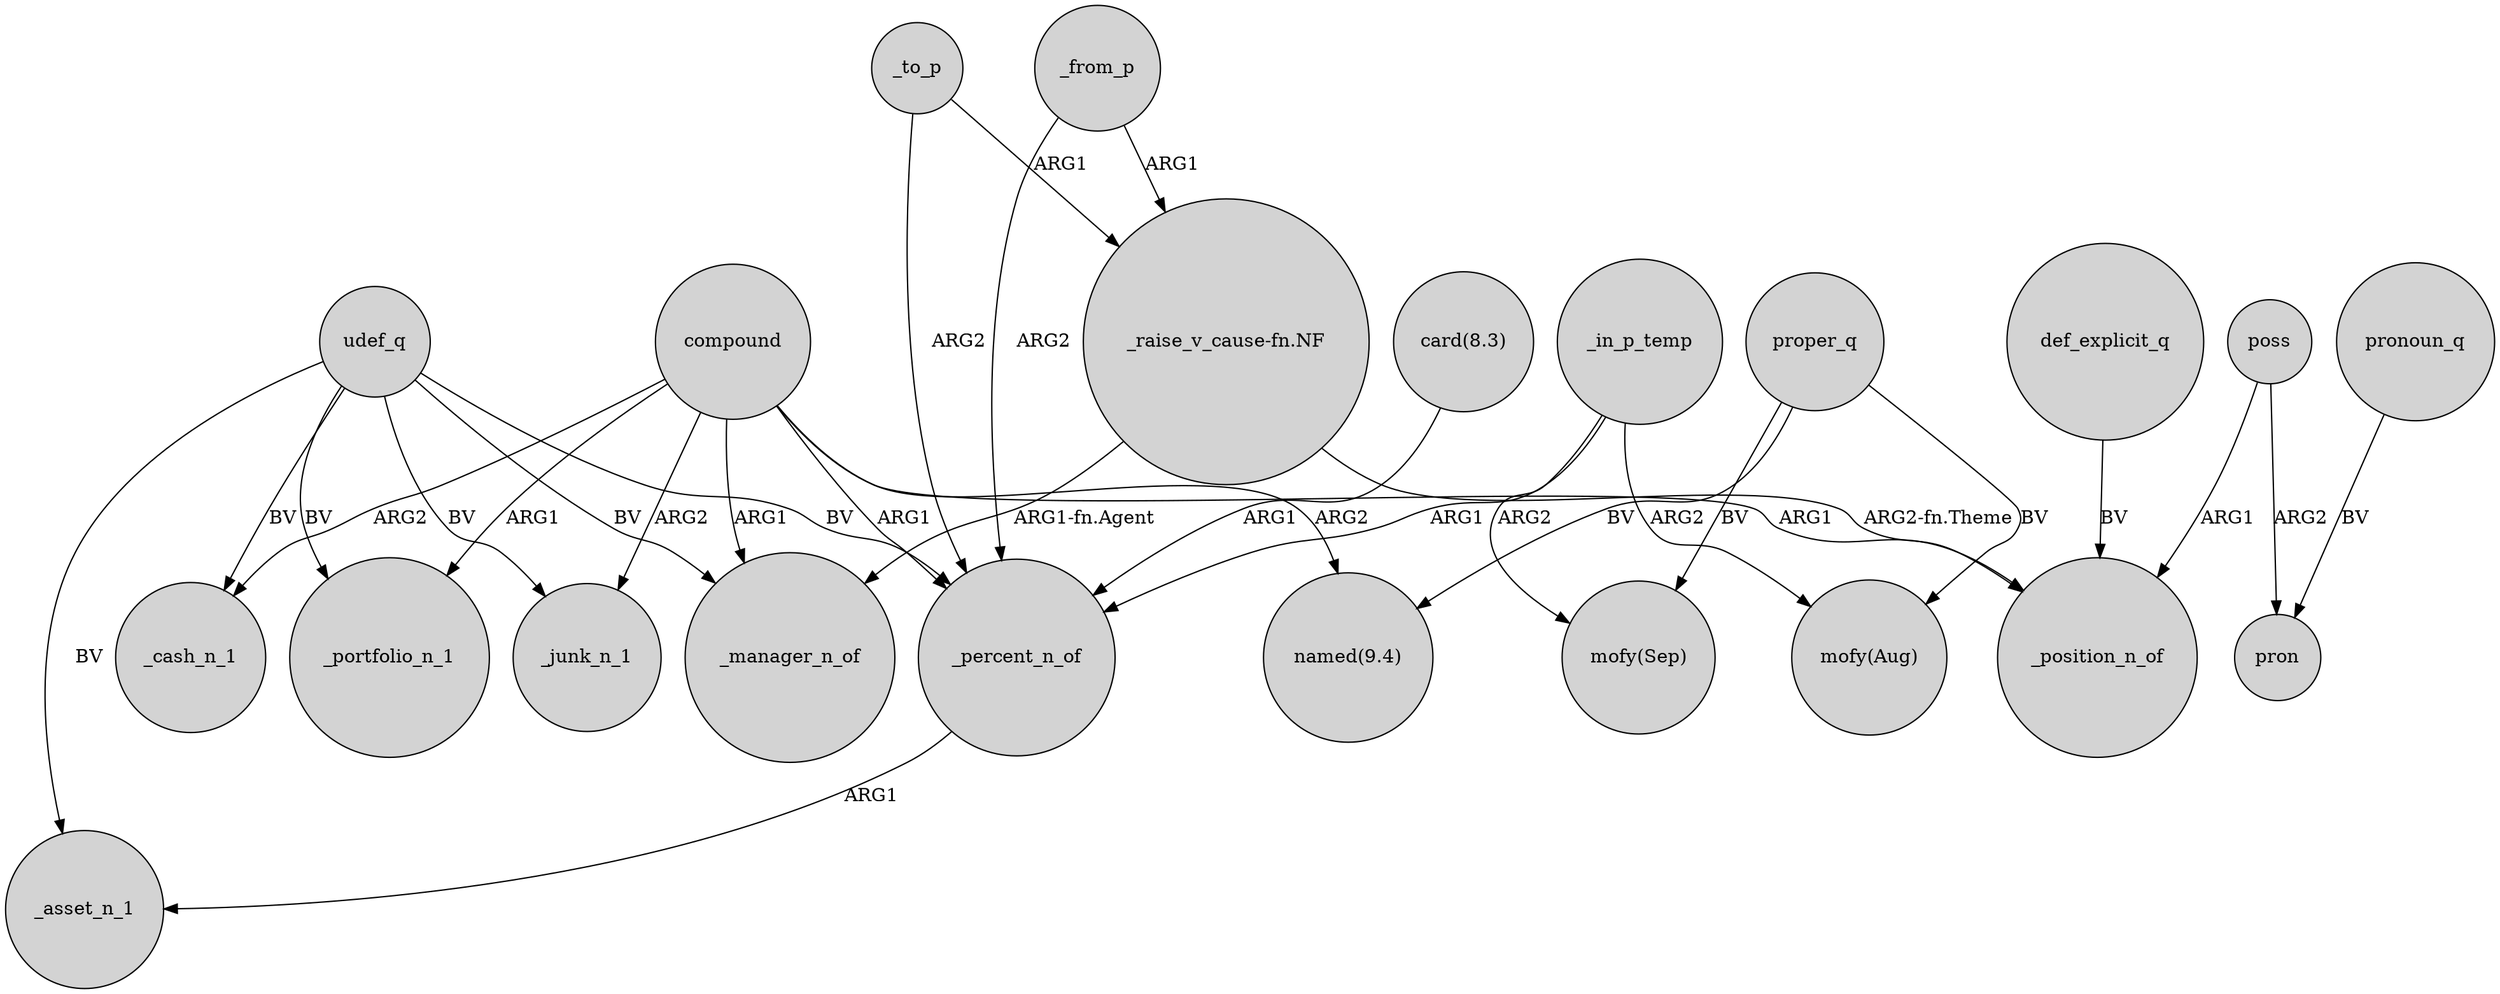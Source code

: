 digraph {
	node [shape=circle style=filled]
	compound -> _manager_n_of [label=ARG1]
	poss -> pron [label=ARG2]
	udef_q -> _cash_n_1 [label=BV]
	compound -> "named(9.4)" [label=ARG2]
	"card(8.3)" -> _percent_n_of [label=ARG1]
	_in_p_temp -> _percent_n_of [label=ARG1]
	compound -> _portfolio_n_1 [label=ARG1]
	compound -> _junk_n_1 [label=ARG2]
	proper_q -> "mofy(Sep)" [label=BV]
	udef_q -> _asset_n_1 [label=BV]
	def_explicit_q -> _position_n_of [label=BV]
	udef_q -> _junk_n_1 [label=BV]
	pronoun_q -> pron [label=BV]
	_in_p_temp -> "mofy(Aug)" [label=ARG2]
	"_raise_v_cause-fn.NF" -> _position_n_of [label="ARG2-fn.Theme"]
	compound -> _percent_n_of [label=ARG1]
	proper_q -> "mofy(Aug)" [label=BV]
	compound -> _position_n_of [label=ARG1]
	_percent_n_of -> _asset_n_1 [label=ARG1]
	udef_q -> _manager_n_of [label=BV]
	_to_p -> _percent_n_of [label=ARG2]
	poss -> _position_n_of [label=ARG1]
	compound -> _cash_n_1 [label=ARG2]
	"_raise_v_cause-fn.NF" -> _manager_n_of [label="ARG1-fn.Agent"]
	_from_p -> _percent_n_of [label=ARG2]
	udef_q -> _percent_n_of [label=BV]
	proper_q -> "named(9.4)" [label=BV]
	_from_p -> "_raise_v_cause-fn.NF" [label=ARG1]
	_in_p_temp -> "mofy(Sep)" [label=ARG2]
	_to_p -> "_raise_v_cause-fn.NF" [label=ARG1]
	udef_q -> _portfolio_n_1 [label=BV]
}

